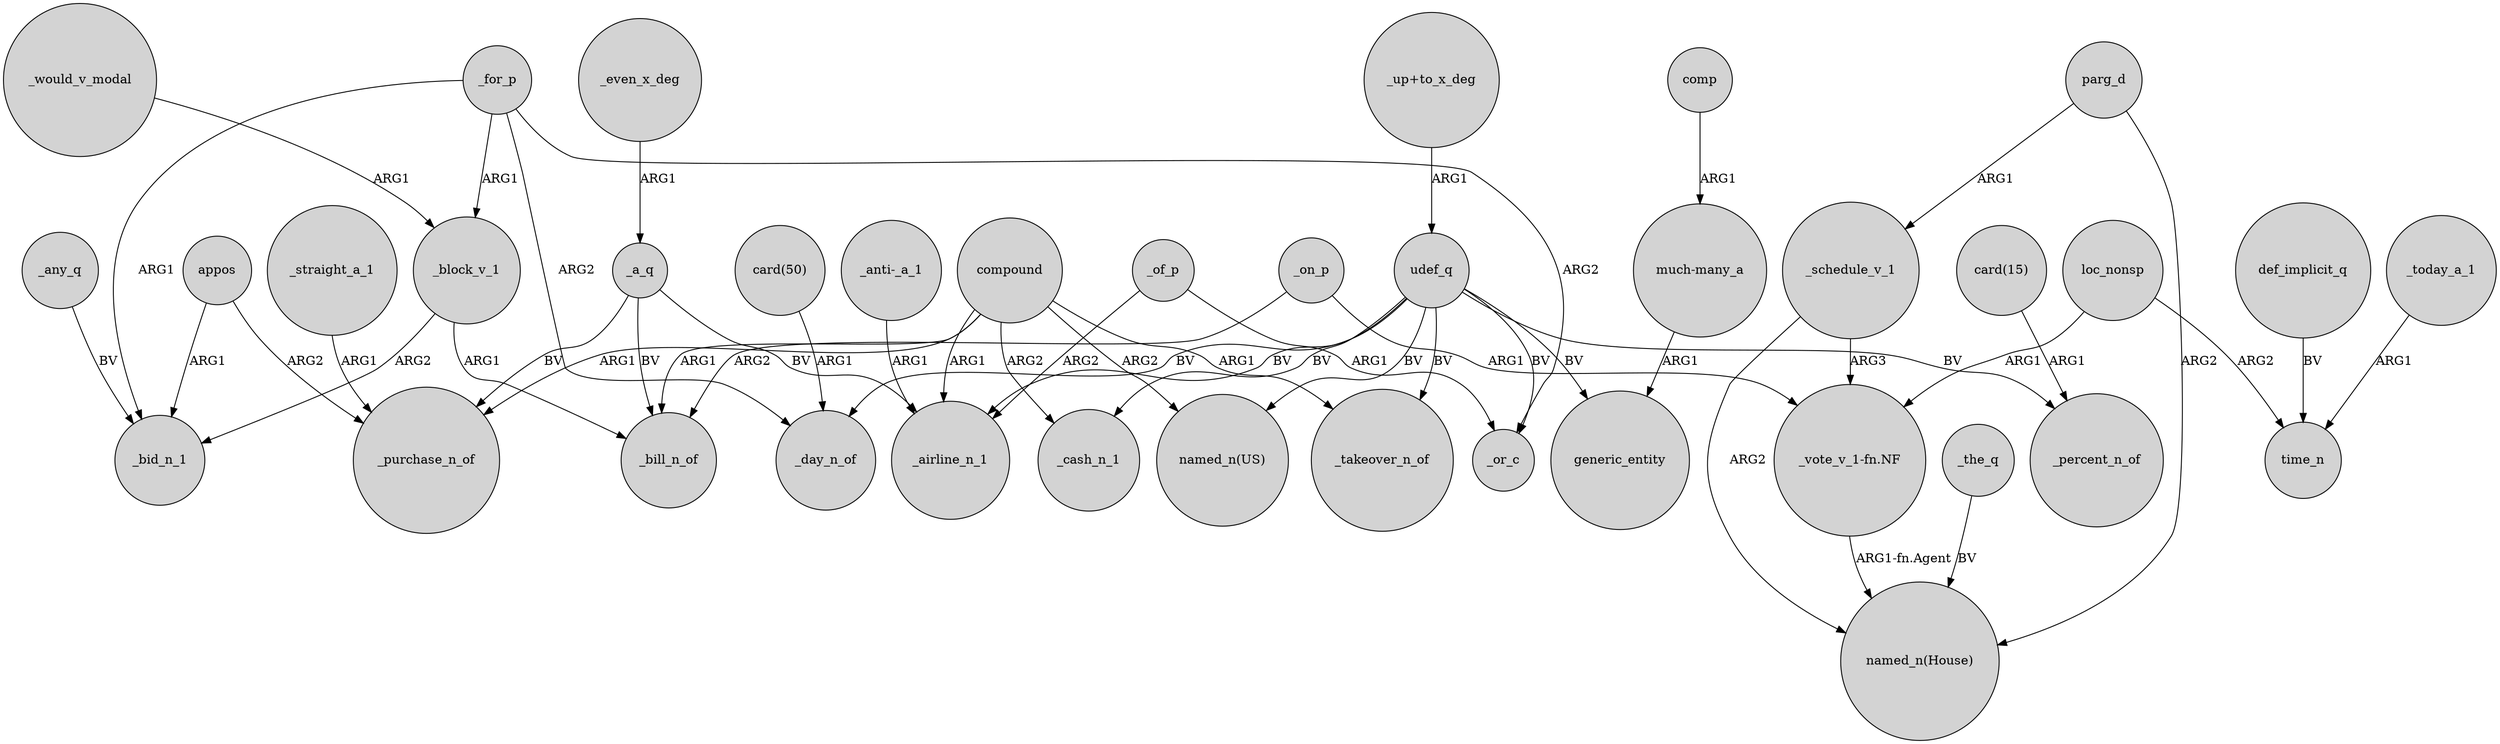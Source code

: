 digraph {
	node [shape=circle style=filled]
	"_anti-_a_1" -> _airline_n_1 [label=ARG1]
	udef_q -> "named_n(US)" [label=BV]
	_today_a_1 -> time_n [label=ARG1]
	udef_q -> generic_entity [label=BV]
	compound -> _bill_n_of [label=ARG1]
	"_up+to_x_deg" -> udef_q [label=ARG1]
	"card(15)" -> _percent_n_of [label=ARG1]
	appos -> _purchase_n_of [label=ARG2]
	_a_q -> _bill_n_of [label=BV]
	udef_q -> _takeover_n_of [label=BV]
	"much-many_a" -> generic_entity [label=ARG1]
	udef_q -> _cash_n_1 [label=BV]
	_block_v_1 -> _bill_n_of [label=ARG1]
	_would_v_modal -> _block_v_1 [label=ARG1]
	compound -> _purchase_n_of [label=ARG1]
	_schedule_v_1 -> "named_n(House)" [label=ARG2]
	"card(50)" -> _day_n_of [label=ARG1]
	_straight_a_1 -> _purchase_n_of [label=ARG1]
	udef_q -> _day_n_of [label=BV]
	udef_q -> _or_c [label=BV]
	_of_p -> _airline_n_1 [label=ARG2]
	_the_q -> "named_n(House)" [label=BV]
	compound -> "named_n(US)" [label=ARG2]
	loc_nonsp -> time_n [label=ARG2]
	_a_q -> _purchase_n_of [label=BV]
	_of_p -> _or_c [label=ARG1]
	compound -> _takeover_n_of [label=ARG1]
	_on_p -> "_vote_v_1-fn.NF" [label=ARG1]
	appos -> _bid_n_1 [label=ARG1]
	_for_p -> _day_n_of [label=ARG2]
	_for_p -> _block_v_1 [label=ARG1]
	comp -> "much-many_a" [label=ARG1]
	_schedule_v_1 -> "_vote_v_1-fn.NF" [label=ARG3]
	compound -> _airline_n_1 [label=ARG1]
	_on_p -> _bill_n_of [label=ARG2]
	parg_d -> "named_n(House)" [label=ARG2]
	_even_x_deg -> _a_q [label=ARG1]
	_for_p -> _bid_n_1 [label=ARG1]
	compound -> _cash_n_1 [label=ARG2]
	udef_q -> _airline_n_1 [label=BV]
	_block_v_1 -> _bid_n_1 [label=ARG2]
	_any_q -> _bid_n_1 [label=BV]
	parg_d -> _schedule_v_1 [label=ARG1]
	loc_nonsp -> "_vote_v_1-fn.NF" [label=ARG1]
	udef_q -> _percent_n_of [label=BV]
	"_vote_v_1-fn.NF" -> "named_n(House)" [label="ARG1-fn.Agent"]
	_a_q -> _airline_n_1 [label=BV]
	def_implicit_q -> time_n [label=BV]
	_for_p -> _or_c [label=ARG2]
}
